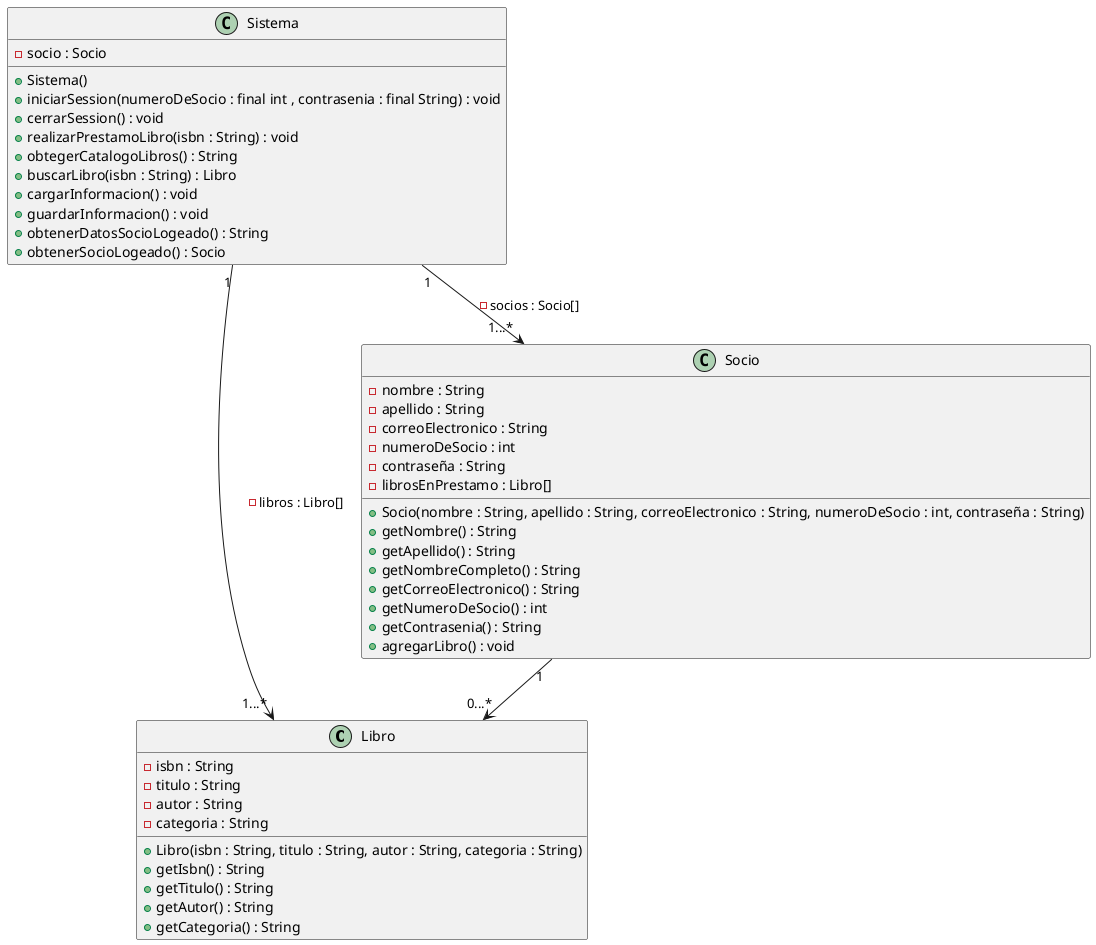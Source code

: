 @startuml


class Libro {

-isbn : String
-titulo : String
-autor : String
-categoria : String

+Libro(isbn : String, titulo : String, autor : String, categoria : String)
+getIsbn() : String
+getTitulo() : String
+getAutor() : String
+getCategoria() : String

}

class Socio {

-nombre : String
-apellido : String
-correoElectronico : String
-numeroDeSocio : int
-contraseña : String
-librosEnPrestamo : Libro[]

+Socio(nombre : String, apellido : String, correoElectronico : String, numeroDeSocio : int, contraseña : String)
+getNombre() : String
+getApellido() : String
+getNombreCompleto() : String
+getCorreoElectronico() : String
+getNumeroDeSocio() : int
+getContrasenia() : String
+agregarLibro() : void

}

class Sistema {

-socio : Socio

+Sistema()
+iniciarSession(numeroDeSocio : final int , contrasenia : final String) : void
+cerrarSession() : void
+realizarPrestamoLibro(isbn : String) : void
+obtegerCatalogoLibros() : String
+buscarLibro(isbn : String) : Libro
+cargarInformacion() : void
+guardarInformacion() : void
+obtenerDatosSocioLogeado() : String
+obtenerSocioLogeado() : Socio

}

Socio "1"--> "0...*" Libro
Sistema "1"--> "1...*" Libro : -libros : Libro[]
Sistema "1"--> "1...*" Socio : -socios : Socio[]


skin rose

' TODO: Add the class model

@enduml
